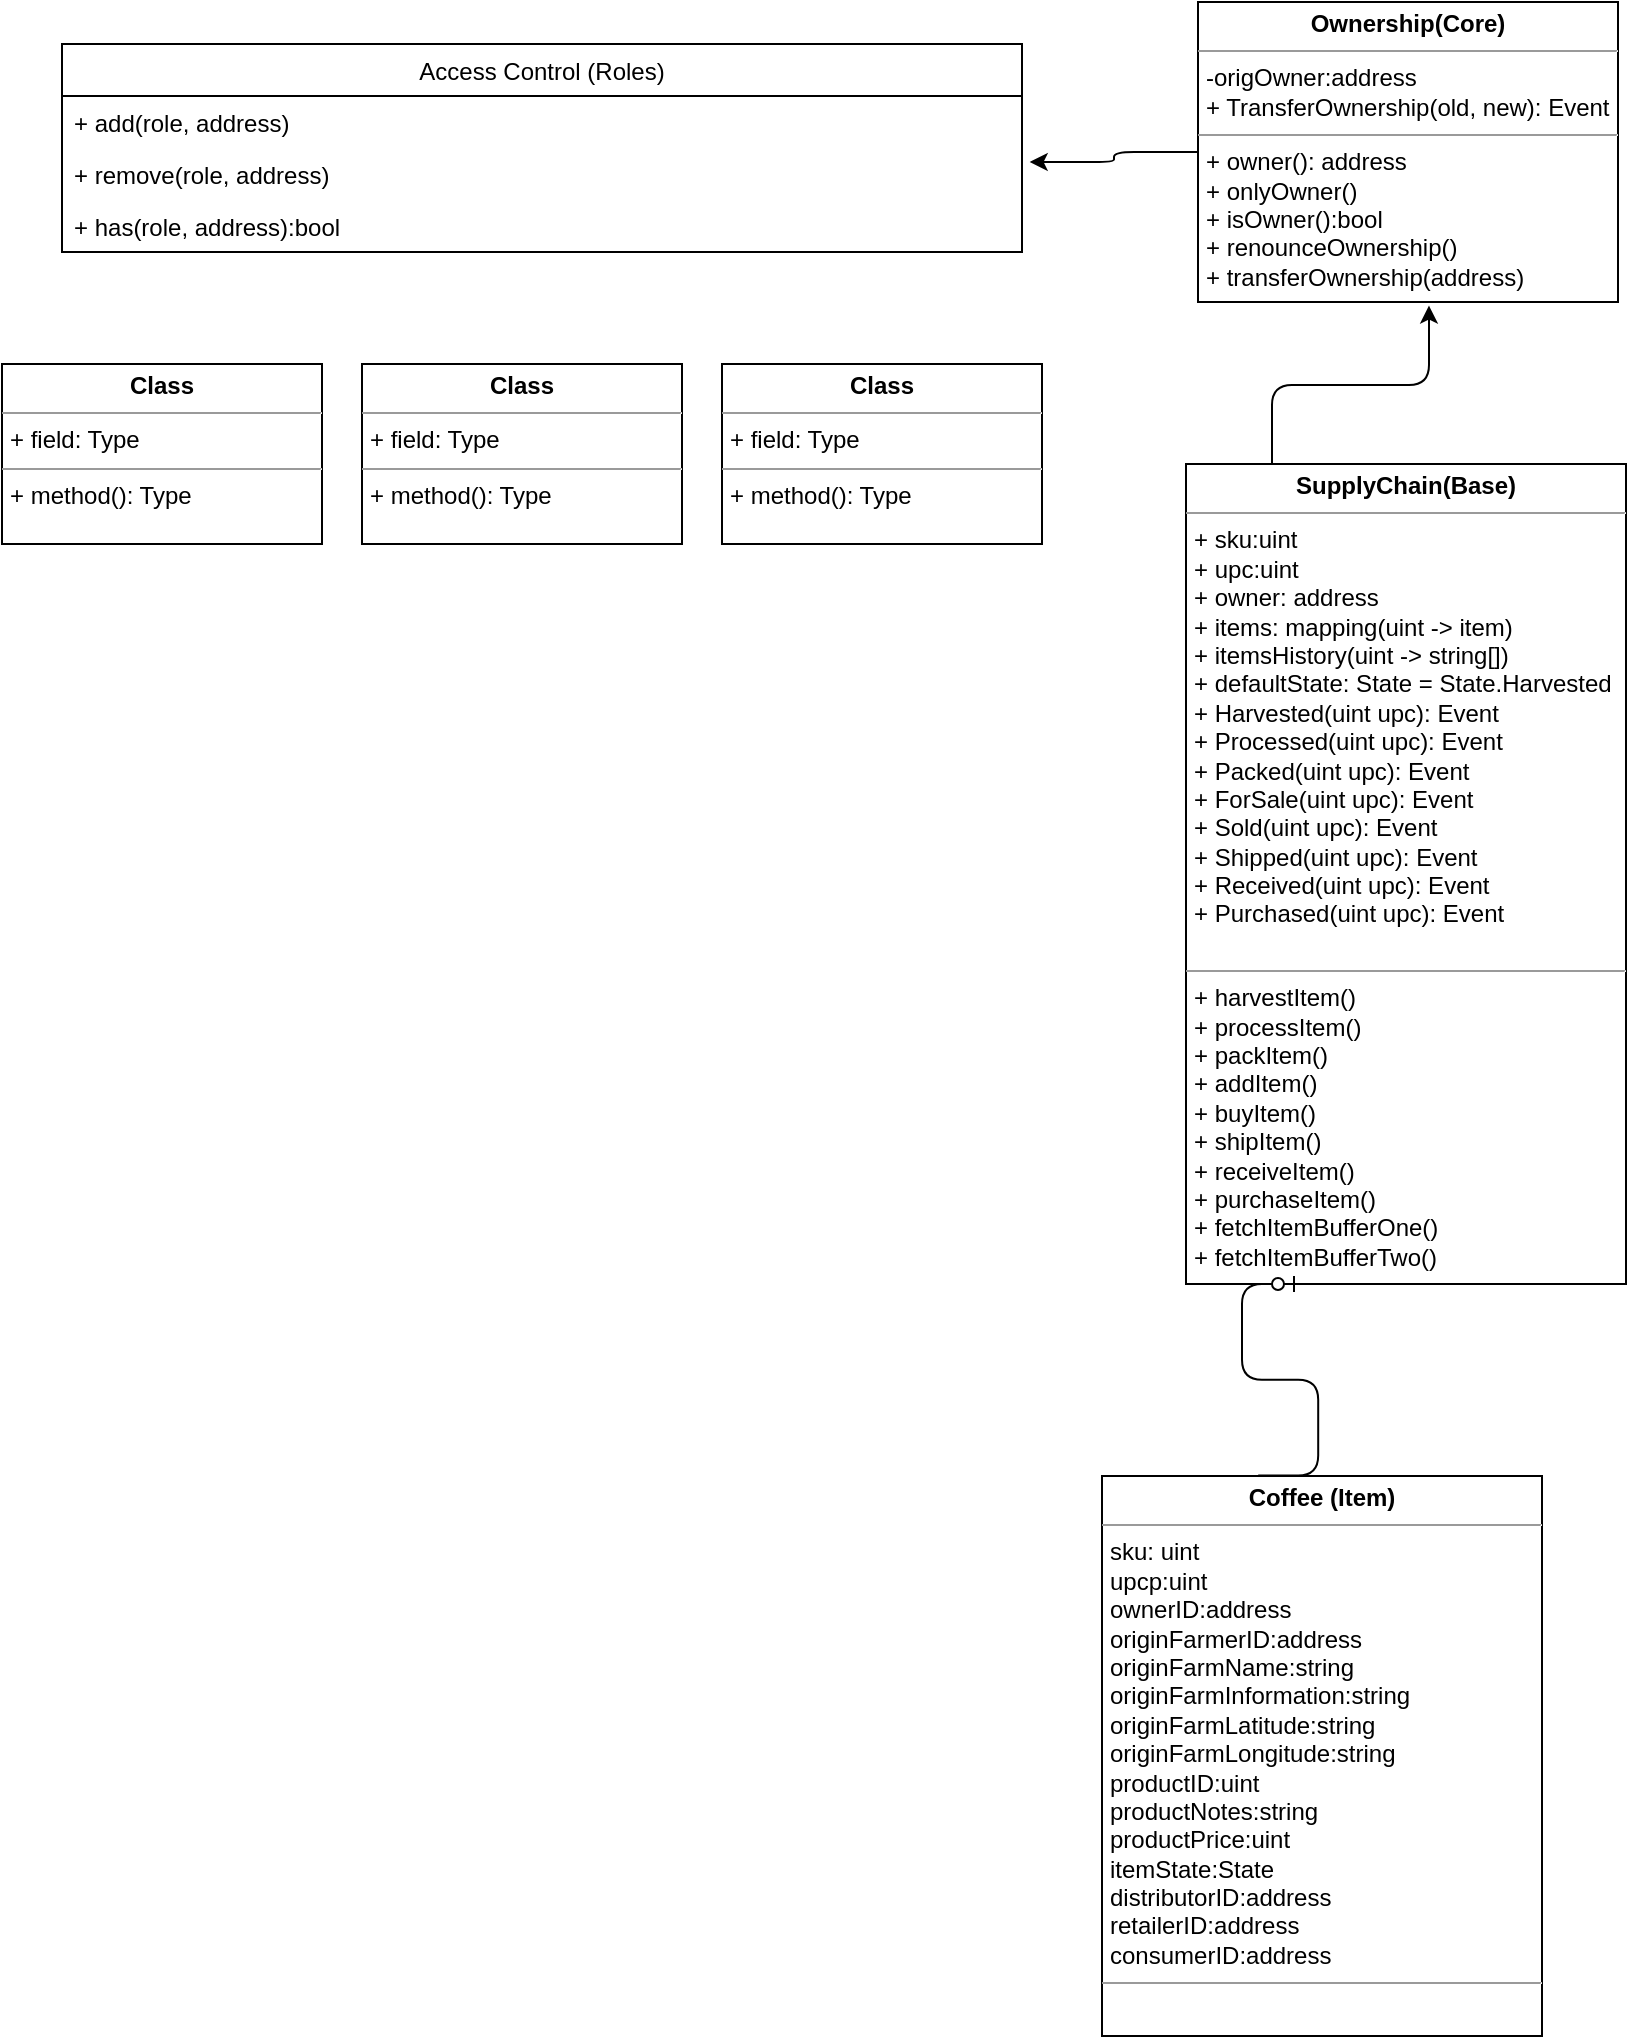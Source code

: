 <mxfile version="14.9.0" type="device"><diagram id="wdV8UCOuSLYjIhFDeLh0" name="Page-1"><mxGraphModel dx="1078" dy="579" grid="1" gridSize="10" guides="1" tooltips="1" connect="1" arrows="1" fold="1" page="1" pageScale="1" pageWidth="827" pageHeight="1169" math="0" shadow="0"><root><mxCell id="0"/><mxCell id="1" parent="0"/><mxCell id="1tchnzsa3Tq4jvBjxiqU-1" value="Access Control (Roles)" style="swimlane;fontStyle=0;childLayout=stackLayout;horizontal=1;startSize=26;fillColor=none;horizontalStack=0;resizeParent=1;resizeParentMax=0;resizeLast=0;collapsible=1;marginBottom=0;" vertex="1" parent="1"><mxGeometry x="40" y="40" width="480" height="104" as="geometry"/></mxCell><mxCell id="1tchnzsa3Tq4jvBjxiqU-2" value="+ add(role, address)" style="text;strokeColor=none;fillColor=none;align=left;verticalAlign=top;spacingLeft=4;spacingRight=4;overflow=hidden;rotatable=0;points=[[0,0.5],[1,0.5]];portConstraint=eastwest;" vertex="1" parent="1tchnzsa3Tq4jvBjxiqU-1"><mxGeometry y="26" width="480" height="26" as="geometry"/></mxCell><mxCell id="1tchnzsa3Tq4jvBjxiqU-3" value="+ remove(role, address)" style="text;strokeColor=none;fillColor=none;align=left;verticalAlign=top;spacingLeft=4;spacingRight=4;overflow=hidden;rotatable=0;points=[[0,0.5],[1,0.5]];portConstraint=eastwest;" vertex="1" parent="1tchnzsa3Tq4jvBjxiqU-1"><mxGeometry y="52" width="480" height="26" as="geometry"/></mxCell><mxCell id="1tchnzsa3Tq4jvBjxiqU-4" value="+ has(role, address):bool" style="text;strokeColor=none;fillColor=none;align=left;verticalAlign=top;spacingLeft=4;spacingRight=4;overflow=hidden;rotatable=0;points=[[0,0.5],[1,0.5]];portConstraint=eastwest;" vertex="1" parent="1tchnzsa3Tq4jvBjxiqU-1"><mxGeometry y="78" width="480" height="26" as="geometry"/></mxCell><mxCell id="1tchnzsa3Tq4jvBjxiqU-9" value="&lt;p style=&quot;margin: 0px ; margin-top: 4px ; text-align: center&quot;&gt;&lt;b&gt;Ownership(Core)&lt;/b&gt;&lt;/p&gt;&lt;hr size=&quot;1&quot;&gt;&lt;p style=&quot;margin: 0px ; margin-left: 4px&quot;&gt;-origOwner:address&lt;/p&gt;&lt;p style=&quot;margin: 0px ; margin-left: 4px&quot;&gt;+ TransferOwnership(old, new): Event&lt;/p&gt;&lt;hr size=&quot;1&quot;&gt;&lt;p style=&quot;margin: 0px ; margin-left: 4px&quot;&gt;+ owner(): address&lt;/p&gt;&lt;p style=&quot;margin: 0px ; margin-left: 4px&quot;&gt;+ onlyOwner()&lt;/p&gt;&lt;p style=&quot;margin: 0px ; margin-left: 4px&quot;&gt;+ isOwner():bool&lt;/p&gt;&lt;p style=&quot;margin: 0px ; margin-left: 4px&quot;&gt;+ renounceOwnership()&lt;/p&gt;&lt;p style=&quot;margin: 0px ; margin-left: 4px&quot;&gt;+ transferOwnership(address)&lt;/p&gt;" style="verticalAlign=top;align=left;overflow=fill;fontSize=12;fontFamily=Helvetica;html=1;" vertex="1" parent="1"><mxGeometry x="608" y="19" width="210" height="150" as="geometry"/></mxCell><mxCell id="1tchnzsa3Tq4jvBjxiqU-10" value="&lt;p style=&quot;margin: 0px ; margin-top: 4px ; text-align: center&quot;&gt;&lt;b&gt;SupplyChain(Base)&lt;/b&gt;&lt;/p&gt;&lt;hr size=&quot;1&quot;&gt;&lt;p style=&quot;margin: 0px ; margin-left: 4px&quot;&gt;+ sku:uint&lt;/p&gt;&lt;p style=&quot;margin: 0px ; margin-left: 4px&quot;&gt;+ upc:uint&lt;/p&gt;&lt;p style=&quot;margin: 0px ; margin-left: 4px&quot;&gt;+ owner: address&lt;/p&gt;&lt;p style=&quot;margin: 0px ; margin-left: 4px&quot;&gt;+ items: mapping(uint -&amp;gt; item)&lt;/p&gt;&lt;p style=&quot;margin: 0px ; margin-left: 4px&quot;&gt;+ itemsHistory(uint -&amp;gt; string[])&lt;/p&gt;&lt;p style=&quot;margin: 0px ; margin-left: 4px&quot;&gt;+ defaultState: State = State.Harvested&lt;/p&gt;&lt;p style=&quot;margin: 0px ; margin-left: 4px&quot;&gt;+ Harvested(uint upc): Event&lt;/p&gt;&lt;p style=&quot;margin: 0px ; margin-left: 4px&quot;&gt;+ Processed(uint upc): Event&lt;/p&gt;&lt;p style=&quot;margin: 0px ; margin-left: 4px&quot;&gt;+ Packed(uint upc): Event&lt;/p&gt;&lt;p style=&quot;margin: 0px ; margin-left: 4px&quot;&gt;+ ForSale(uint upc): Event&lt;/p&gt;&lt;p style=&quot;margin: 0px ; margin-left: 4px&quot;&gt;+ Sold(uint upc): Event&lt;/p&gt;&lt;p style=&quot;margin: 0px ; margin-left: 4px&quot;&gt;+ Shipped(uint upc): Event&lt;/p&gt;&lt;p style=&quot;margin: 0px ; margin-left: 4px&quot;&gt;+ Received(uint upc): Event&lt;/p&gt;&lt;p style=&quot;margin: 0px ; margin-left: 4px&quot;&gt;+ Purchased(uint upc): Event&lt;/p&gt;&lt;p style=&quot;margin: 0px ; margin-left: 4px&quot;&gt;&lt;br&gt;&lt;/p&gt;&lt;hr size=&quot;1&quot;&gt;&lt;p style=&quot;margin: 0px ; margin-left: 4px&quot;&gt;+ harvestItem()&lt;/p&gt;&lt;p style=&quot;margin: 0px ; margin-left: 4px&quot;&gt;+ processItem()&lt;/p&gt;&lt;p style=&quot;margin: 0px ; margin-left: 4px&quot;&gt;+ packItem()&lt;/p&gt;&lt;p style=&quot;margin: 0px ; margin-left: 4px&quot;&gt;+ addItem()&lt;/p&gt;&lt;p style=&quot;margin: 0px ; margin-left: 4px&quot;&gt;+ buyItem()&lt;/p&gt;&lt;p style=&quot;margin: 0px ; margin-left: 4px&quot;&gt;+ shipItem()&lt;/p&gt;&lt;p style=&quot;margin: 0px ; margin-left: 4px&quot;&gt;+ receiveItem()&lt;/p&gt;&lt;p style=&quot;margin: 0px ; margin-left: 4px&quot;&gt;+ purchaseItem()&lt;/p&gt;&lt;p style=&quot;margin: 0px ; margin-left: 4px&quot;&gt;+ fetchItemBufferOne()&lt;/p&gt;&lt;p style=&quot;margin: 0px ; margin-left: 4px&quot;&gt;+ fetchItemBufferTwo()&lt;/p&gt;" style="verticalAlign=top;align=left;overflow=fill;fontSize=12;fontFamily=Helvetica;html=1;" vertex="1" parent="1"><mxGeometry x="602" y="250" width="220" height="410" as="geometry"/></mxCell><mxCell id="1tchnzsa3Tq4jvBjxiqU-16" value="&lt;p style=&quot;margin: 0px ; margin-top: 4px ; text-align: center&quot;&gt;&lt;b&gt;Coffee (Item)&lt;/b&gt;&lt;/p&gt;&lt;hr size=&quot;1&quot;&gt;&lt;p style=&quot;margin: 0px ; margin-left: 4px&quot;&gt;sku: uint&lt;/p&gt;&lt;p style=&quot;margin: 0px ; margin-left: 4px&quot;&gt;upcp:uint&lt;/p&gt;&lt;p style=&quot;margin: 0px ; margin-left: 4px&quot;&gt;ownerID:address&lt;/p&gt;&lt;p style=&quot;margin: 0px ; margin-left: 4px&quot;&gt;originFarmerID:address&lt;/p&gt;&lt;p style=&quot;margin: 0px ; margin-left: 4px&quot;&gt;originFarmName:string&lt;/p&gt;&lt;p style=&quot;margin: 0px ; margin-left: 4px&quot;&gt;originFarmInformation:string&lt;/p&gt;&lt;p style=&quot;margin: 0px ; margin-left: 4px&quot;&gt;originFarmLatitude:string&lt;/p&gt;&lt;p style=&quot;margin: 0px ; margin-left: 4px&quot;&gt;originFarmLongitude:string&lt;/p&gt;&lt;p style=&quot;margin: 0px ; margin-left: 4px&quot;&gt;productID:uint&lt;/p&gt;&lt;p style=&quot;margin: 0px ; margin-left: 4px&quot;&gt;productNotes:string&lt;/p&gt;&lt;p style=&quot;margin: 0px ; margin-left: 4px&quot;&gt;productPrice:uint&lt;/p&gt;&lt;p style=&quot;margin: 0px ; margin-left: 4px&quot;&gt;itemState:State&lt;/p&gt;&lt;p style=&quot;margin: 0px ; margin-left: 4px&quot;&gt;distributorID:address&lt;/p&gt;&lt;p style=&quot;margin: 0px ; margin-left: 4px&quot;&gt;retailerID:address&lt;/p&gt;&lt;p style=&quot;margin: 0px ; margin-left: 4px&quot;&gt;consumerID:address&lt;/p&gt;&lt;hr size=&quot;1&quot;&gt;&lt;p style=&quot;margin: 0px ; margin-left: 4px&quot;&gt;&lt;br&gt;&lt;/p&gt;" style="verticalAlign=top;align=left;overflow=fill;fontSize=12;fontFamily=Helvetica;html=1;" vertex="1" parent="1"><mxGeometry x="560" y="756" width="220" height="280" as="geometry"/></mxCell><mxCell id="1tchnzsa3Tq4jvBjxiqU-18" value="" style="edgeStyle=elbowEdgeStyle;elbow=horizontal;endArrow=classic;html=1;exitX=0;exitY=0.5;exitDx=0;exitDy=0;entryX=1.008;entryY=0.269;entryDx=0;entryDy=0;entryPerimeter=0;" edge="1" parent="1" source="1tchnzsa3Tq4jvBjxiqU-9" target="1tchnzsa3Tq4jvBjxiqU-3"><mxGeometry width="50" height="50" relative="1" as="geometry"><mxPoint x="490" y="150" as="sourcePoint"/><mxPoint x="540" y="100" as="targetPoint"/></mxGeometry></mxCell><mxCell id="1tchnzsa3Tq4jvBjxiqU-19" value="" style="edgeStyle=elbowEdgeStyle;elbow=vertical;endArrow=classic;html=1;entryX=0.55;entryY=1.012;entryDx=0;entryDy=0;entryPerimeter=0;" edge="1" parent="1" target="1tchnzsa3Tq4jvBjxiqU-9"><mxGeometry width="50" height="50" relative="1" as="geometry"><mxPoint x="645" y="250" as="sourcePoint"/><mxPoint x="695" y="200" as="targetPoint"/></mxGeometry></mxCell><mxCell id="1tchnzsa3Tq4jvBjxiqU-20" value="" style="edgeStyle=entityRelationEdgeStyle;fontSize=12;html=1;endArrow=ERzeroToOne;endFill=1;exitX=0.355;exitY=-0.001;exitDx=0;exitDy=0;exitPerimeter=0;" edge="1" parent="1" source="1tchnzsa3Tq4jvBjxiqU-16"><mxGeometry width="100" height="100" relative="1" as="geometry"><mxPoint x="560" y="760" as="sourcePoint"/><mxPoint x="660" y="660" as="targetPoint"/></mxGeometry></mxCell><mxCell id="1tchnzsa3Tq4jvBjxiqU-25" value="&lt;p style=&quot;margin:0px;margin-top:4px;text-align:center;&quot;&gt;&lt;b&gt;Class&lt;/b&gt;&lt;/p&gt;&lt;hr size=&quot;1&quot;/&gt;&lt;p style=&quot;margin:0px;margin-left:4px;&quot;&gt;+ field: Type&lt;/p&gt;&lt;hr size=&quot;1&quot;/&gt;&lt;p style=&quot;margin:0px;margin-left:4px;&quot;&gt;+ method(): Type&lt;/p&gt;" style="verticalAlign=top;align=left;overflow=fill;fontSize=12;fontFamily=Helvetica;html=1;" vertex="1" parent="1"><mxGeometry x="10" y="200" width="160" height="90" as="geometry"/></mxCell><mxCell id="1tchnzsa3Tq4jvBjxiqU-26" value="&lt;p style=&quot;margin:0px;margin-top:4px;text-align:center;&quot;&gt;&lt;b&gt;Class&lt;/b&gt;&lt;/p&gt;&lt;hr size=&quot;1&quot;/&gt;&lt;p style=&quot;margin:0px;margin-left:4px;&quot;&gt;+ field: Type&lt;/p&gt;&lt;hr size=&quot;1&quot;/&gt;&lt;p style=&quot;margin:0px;margin-left:4px;&quot;&gt;+ method(): Type&lt;/p&gt;" style="verticalAlign=top;align=left;overflow=fill;fontSize=12;fontFamily=Helvetica;html=1;" vertex="1" parent="1"><mxGeometry x="190" y="200" width="160" height="90" as="geometry"/></mxCell><mxCell id="1tchnzsa3Tq4jvBjxiqU-27" value="&lt;p style=&quot;margin:0px;margin-top:4px;text-align:center;&quot;&gt;&lt;b&gt;Class&lt;/b&gt;&lt;/p&gt;&lt;hr size=&quot;1&quot;/&gt;&lt;p style=&quot;margin:0px;margin-left:4px;&quot;&gt;+ field: Type&lt;/p&gt;&lt;hr size=&quot;1&quot;/&gt;&lt;p style=&quot;margin:0px;margin-left:4px;&quot;&gt;+ method(): Type&lt;/p&gt;" style="verticalAlign=top;align=left;overflow=fill;fontSize=12;fontFamily=Helvetica;html=1;" vertex="1" parent="1"><mxGeometry x="370" y="200" width="160" height="90" as="geometry"/></mxCell></root></mxGraphModel></diagram></mxfile>